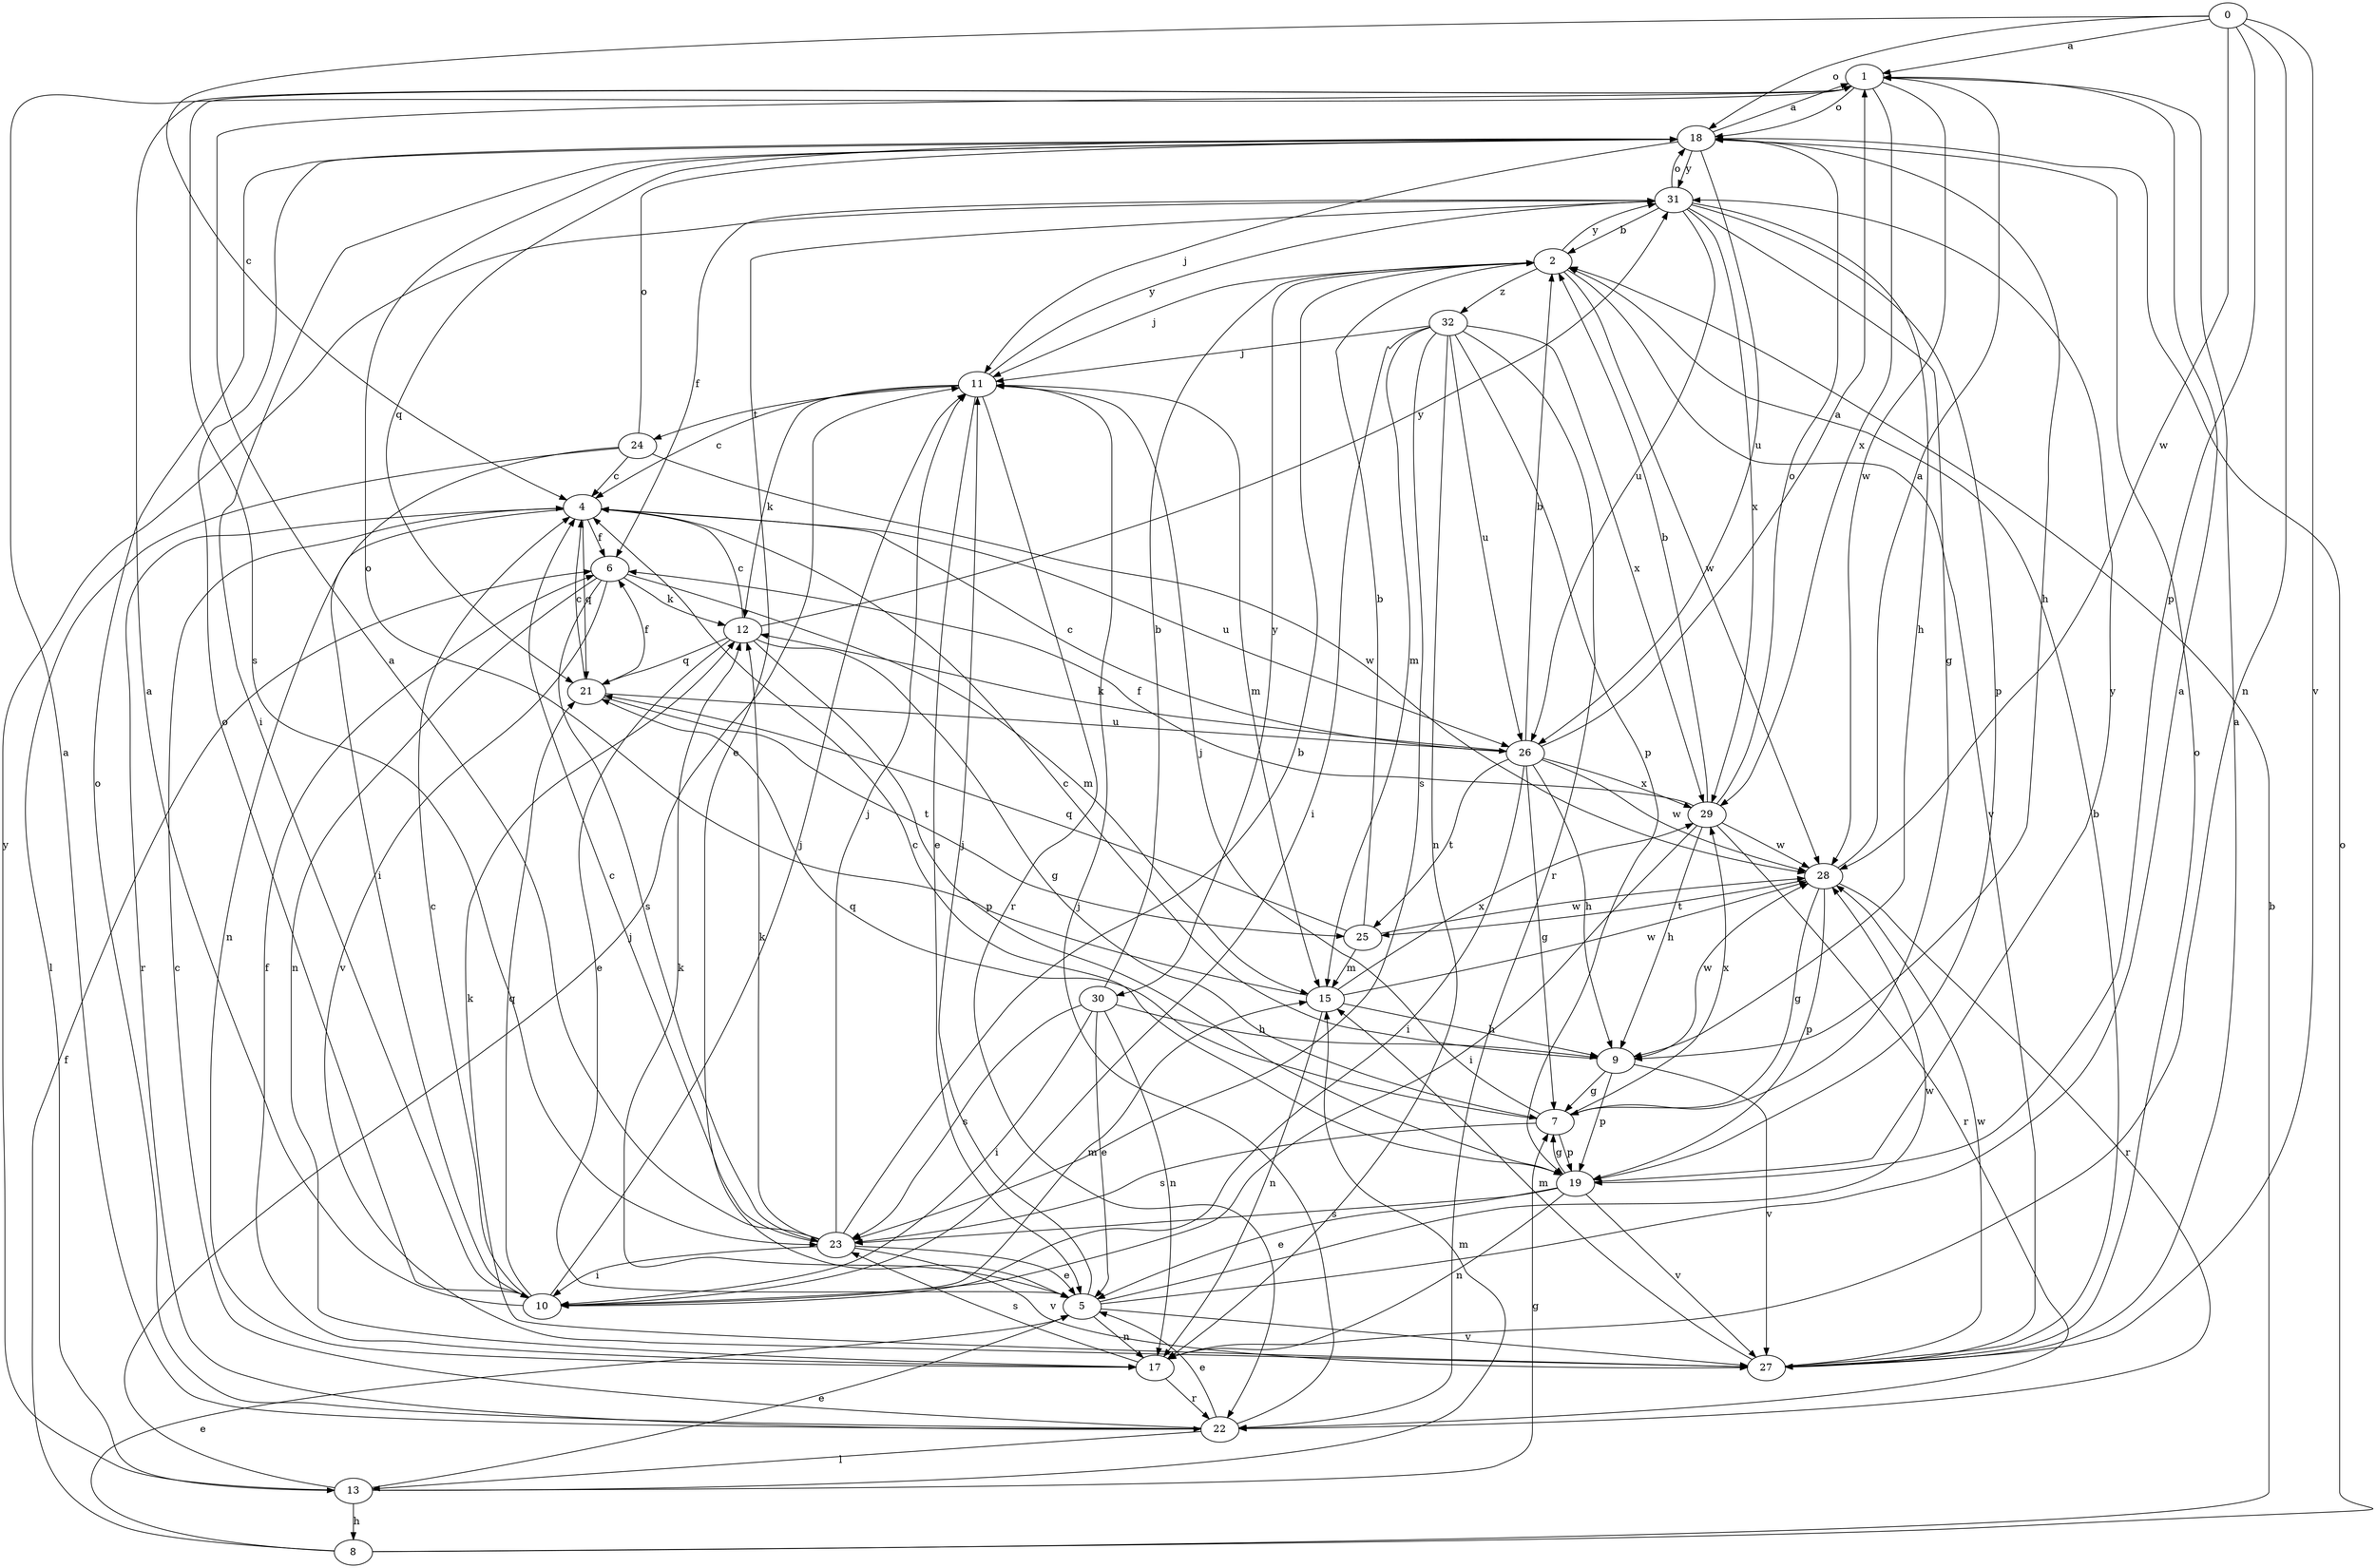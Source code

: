 strict digraph  {
0;
1;
2;
4;
5;
6;
7;
8;
9;
10;
11;
12;
13;
15;
17;
18;
19;
21;
22;
23;
24;
25;
26;
27;
28;
29;
30;
31;
32;
0 -> 1  [label=a];
0 -> 4  [label=c];
0 -> 17  [label=n];
0 -> 18  [label=o];
0 -> 19  [label=p];
0 -> 27  [label=v];
0 -> 28  [label=w];
1 -> 18  [label=o];
1 -> 23  [label=s];
1 -> 28  [label=w];
1 -> 29  [label=x];
2 -> 11  [label=j];
2 -> 27  [label=v];
2 -> 28  [label=w];
2 -> 30  [label=y];
2 -> 31  [label=y];
2 -> 32  [label=z];
4 -> 6  [label=f];
4 -> 17  [label=n];
4 -> 21  [label=q];
4 -> 22  [label=r];
4 -> 26  [label=u];
5 -> 1  [label=a];
5 -> 11  [label=j];
5 -> 12  [label=k];
5 -> 17  [label=n];
5 -> 27  [label=v];
5 -> 28  [label=w];
6 -> 12  [label=k];
6 -> 15  [label=m];
6 -> 17  [label=n];
6 -> 23  [label=s];
6 -> 27  [label=v];
7 -> 11  [label=j];
7 -> 19  [label=p];
7 -> 21  [label=q];
7 -> 23  [label=s];
7 -> 29  [label=x];
8 -> 2  [label=b];
8 -> 5  [label=e];
8 -> 6  [label=f];
8 -> 18  [label=o];
9 -> 4  [label=c];
9 -> 7  [label=g];
9 -> 19  [label=p];
9 -> 27  [label=v];
9 -> 28  [label=w];
10 -> 1  [label=a];
10 -> 4  [label=c];
10 -> 11  [label=j];
10 -> 15  [label=m];
10 -> 18  [label=o];
10 -> 21  [label=q];
11 -> 4  [label=c];
11 -> 5  [label=e];
11 -> 12  [label=k];
11 -> 15  [label=m];
11 -> 22  [label=r];
11 -> 24  [label=t];
11 -> 31  [label=y];
12 -> 4  [label=c];
12 -> 5  [label=e];
12 -> 7  [label=g];
12 -> 19  [label=p];
12 -> 21  [label=q];
12 -> 31  [label=y];
13 -> 5  [label=e];
13 -> 7  [label=g];
13 -> 8  [label=h];
13 -> 11  [label=j];
13 -> 15  [label=m];
13 -> 31  [label=y];
15 -> 9  [label=h];
15 -> 17  [label=n];
15 -> 18  [label=o];
15 -> 28  [label=w];
15 -> 29  [label=x];
17 -> 6  [label=f];
17 -> 22  [label=r];
17 -> 23  [label=s];
18 -> 1  [label=a];
18 -> 9  [label=h];
18 -> 10  [label=i];
18 -> 11  [label=j];
18 -> 21  [label=q];
18 -> 26  [label=u];
18 -> 31  [label=y];
19 -> 4  [label=c];
19 -> 5  [label=e];
19 -> 7  [label=g];
19 -> 17  [label=n];
19 -> 23  [label=s];
19 -> 27  [label=v];
19 -> 31  [label=y];
21 -> 4  [label=c];
21 -> 6  [label=f];
21 -> 25  [label=t];
21 -> 26  [label=u];
22 -> 1  [label=a];
22 -> 4  [label=c];
22 -> 5  [label=e];
22 -> 11  [label=j];
22 -> 13  [label=l];
22 -> 18  [label=o];
23 -> 1  [label=a];
23 -> 2  [label=b];
23 -> 4  [label=c];
23 -> 5  [label=e];
23 -> 10  [label=i];
23 -> 11  [label=j];
23 -> 12  [label=k];
23 -> 27  [label=v];
24 -> 4  [label=c];
24 -> 10  [label=i];
24 -> 13  [label=l];
24 -> 18  [label=o];
24 -> 28  [label=w];
25 -> 2  [label=b];
25 -> 15  [label=m];
25 -> 21  [label=q];
25 -> 28  [label=w];
26 -> 1  [label=a];
26 -> 2  [label=b];
26 -> 4  [label=c];
26 -> 7  [label=g];
26 -> 9  [label=h];
26 -> 10  [label=i];
26 -> 12  [label=k];
26 -> 25  [label=t];
26 -> 28  [label=w];
26 -> 29  [label=x];
27 -> 1  [label=a];
27 -> 2  [label=b];
27 -> 12  [label=k];
27 -> 15  [label=m];
27 -> 18  [label=o];
27 -> 28  [label=w];
28 -> 1  [label=a];
28 -> 7  [label=g];
28 -> 19  [label=p];
28 -> 22  [label=r];
28 -> 25  [label=t];
29 -> 2  [label=b];
29 -> 6  [label=f];
29 -> 9  [label=h];
29 -> 10  [label=i];
29 -> 18  [label=o];
29 -> 22  [label=r];
29 -> 28  [label=w];
30 -> 2  [label=b];
30 -> 5  [label=e];
30 -> 9  [label=h];
30 -> 10  [label=i];
30 -> 17  [label=n];
30 -> 23  [label=s];
31 -> 2  [label=b];
31 -> 5  [label=e];
31 -> 6  [label=f];
31 -> 7  [label=g];
31 -> 9  [label=h];
31 -> 18  [label=o];
31 -> 19  [label=p];
31 -> 26  [label=u];
31 -> 29  [label=x];
32 -> 10  [label=i];
32 -> 11  [label=j];
32 -> 15  [label=m];
32 -> 17  [label=n];
32 -> 19  [label=p];
32 -> 22  [label=r];
32 -> 23  [label=s];
32 -> 26  [label=u];
32 -> 29  [label=x];
}
